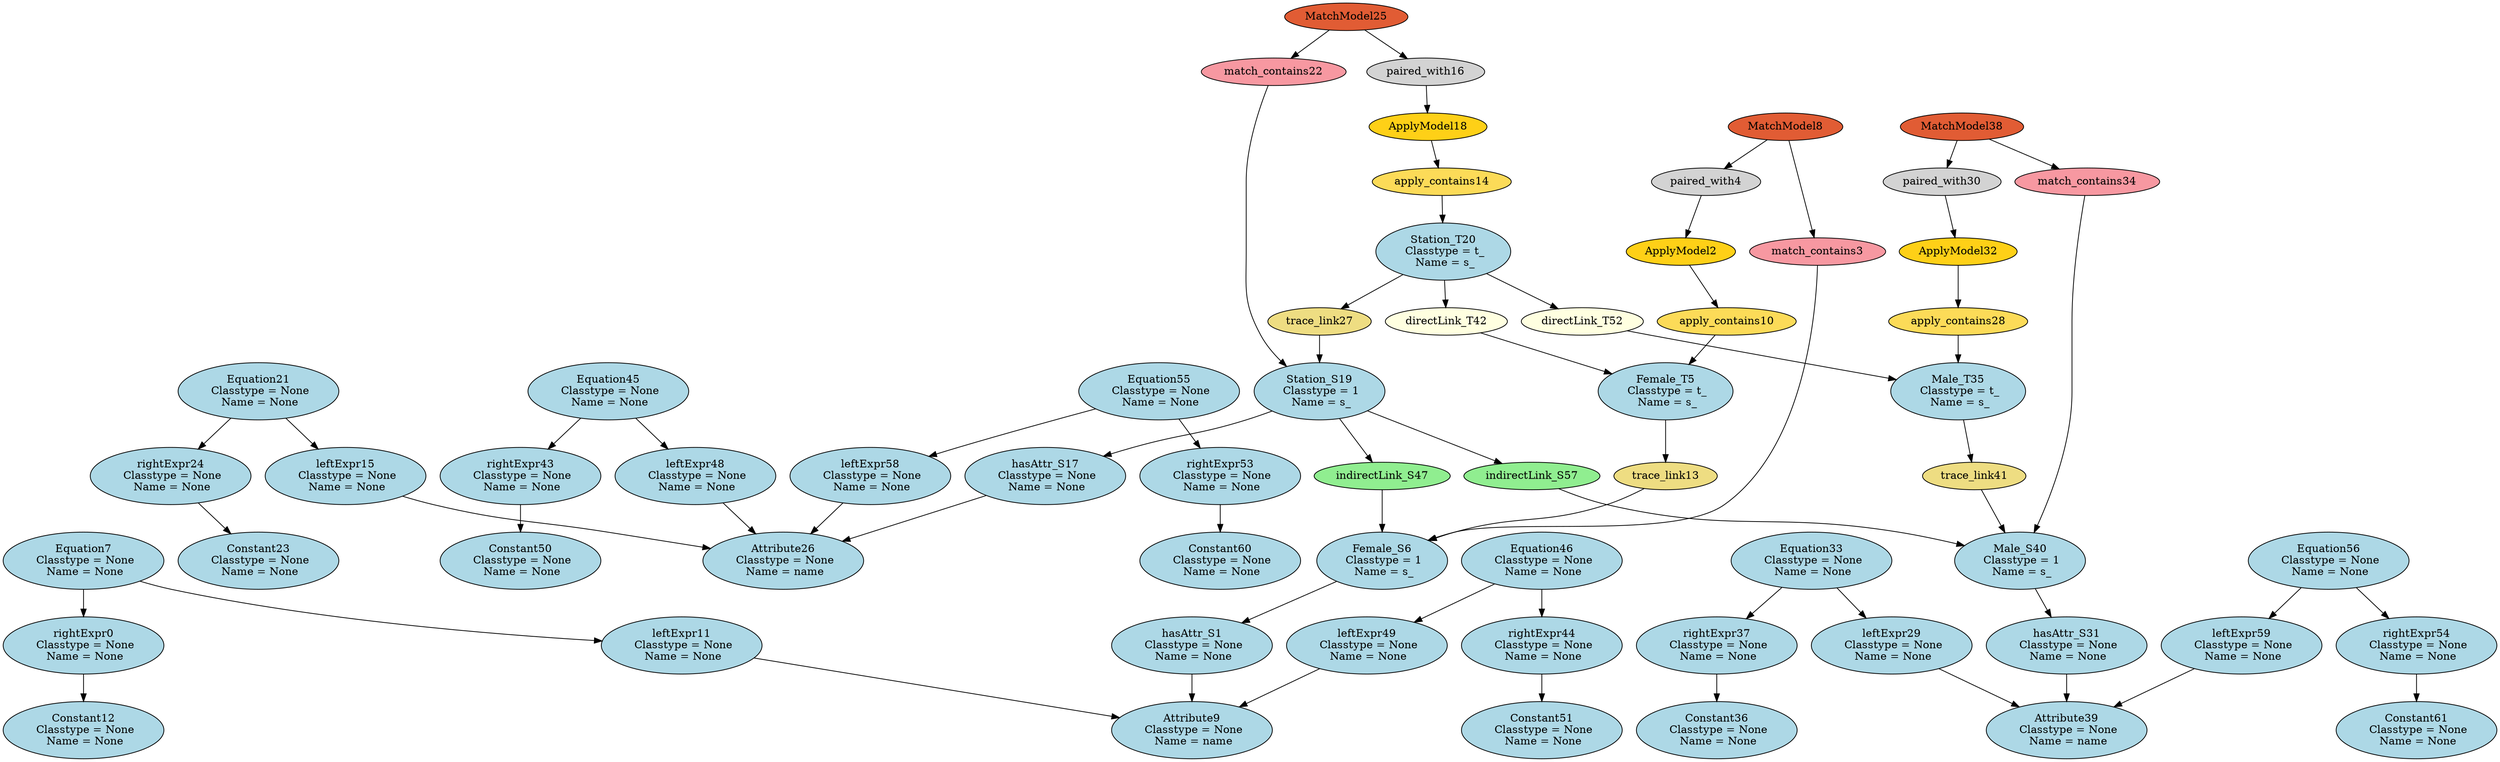 digraph HEmptyPathCondition_HF2F_HS2S_HM2M_HSF2SF_HSM2SM {
"rightExpr0\n Classtype = None\n Name = None" [style=filled, fillcolor=lightblue];
"hasAttr_S1\n Classtype = None\n Name = None" [style=filled, fillcolor=lightblue];
ApplyModel2 [style=filled, fillcolor="#FED017"];
match_contains3 [style=filled, fillcolor="#F798A1"];
paired_with4 [style=filled, fillcolor=lightgray];
"Female_T5\n Classtype = t_\n Name = s_" [style=filled, fillcolor=lightblue];
"Female_S6\n Classtype = 1\n Name = s_" [style=filled, fillcolor=lightblue];
"Equation7\n Classtype = None\n Name = None" [style=filled, fillcolor=lightblue];
MatchModel8 [style=filled, fillcolor="#E15C34"];
"Attribute9\n Classtype = None\n Name = name" [style=filled, fillcolor=lightblue];
apply_contains10 [style=filled, fillcolor="#FCDB58"];
"leftExpr11\n Classtype = None\n Name = None" [style=filled, fillcolor=lightblue];
"Constant12\n Classtype = None\n Name = None" [style=filled, fillcolor=lightblue];
trace_link13 [style=filled, fillcolor=lightgoldenrod];
apply_contains14 [style=filled, fillcolor="#FCDB58"];
"leftExpr15\n Classtype = None\n Name = None" [style=filled, fillcolor=lightblue];
paired_with16 [style=filled, fillcolor=lightgray];
"hasAttr_S17\n Classtype = None\n Name = None" [style=filled, fillcolor=lightblue];
ApplyModel18 [style=filled, fillcolor="#FED017"];
"Station_S19\n Classtype = 1\n Name = s_" [style=filled, fillcolor=lightblue];
"Station_T20\n Classtype = t_\n Name = s_" [style=filled, fillcolor=lightblue];
"Equation21\n Classtype = None\n Name = None" [style=filled, fillcolor=lightblue];
match_contains22 [style=filled, fillcolor="#F798A1"];
"Constant23\n Classtype = None\n Name = None" [style=filled, fillcolor=lightblue];
"rightExpr24\n Classtype = None\n Name = None" [style=filled, fillcolor=lightblue];
MatchModel25 [style=filled, fillcolor="#E15C34"];
"Attribute26\n Classtype = None\n Name = name" [style=filled, fillcolor=lightblue];
trace_link27 [style=filled, fillcolor=lightgoldenrod];
apply_contains28 [style=filled, fillcolor="#FCDB58"];
"leftExpr29\n Classtype = None\n Name = None" [style=filled, fillcolor=lightblue];
paired_with30 [style=filled, fillcolor=lightgray];
"hasAttr_S31\n Classtype = None\n Name = None" [style=filled, fillcolor=lightblue];
ApplyModel32 [style=filled, fillcolor="#FED017"];
"Equation33\n Classtype = None\n Name = None" [style=filled, fillcolor=lightblue];
match_contains34 [style=filled, fillcolor="#F798A1"];
"Male_T35\n Classtype = t_\n Name = s_" [style=filled, fillcolor=lightblue];
"Constant36\n Classtype = None\n Name = None" [style=filled, fillcolor=lightblue];
"rightExpr37\n Classtype = None\n Name = None" [style=filled, fillcolor=lightblue];
MatchModel38 [style=filled, fillcolor="#E15C34"];
"Attribute39\n Classtype = None\n Name = name" [style=filled, fillcolor=lightblue];
"Male_S40\n Classtype = 1\n Name = s_" [style=filled, fillcolor=lightblue];
trace_link41 [style=filled, fillcolor=lightgoldenrod];
"directLink_T42\n" [style=filled, fillcolor=lightyellow];
"rightExpr43\n Classtype = None\n Name = None" [style=filled, fillcolor=lightblue];
"rightExpr44\n Classtype = None\n Name = None" [style=filled, fillcolor=lightblue];
"Equation45\n Classtype = None\n Name = None" [style=filled, fillcolor=lightblue];
"Equation46\n Classtype = None\n Name = None" [style=filled, fillcolor=lightblue];
indirectLink_S47 [style=filled, fillcolor=lightgreen];
"leftExpr48\n Classtype = None\n Name = None" [style=filled, fillcolor=lightblue];
"leftExpr49\n Classtype = None\n Name = None" [style=filled, fillcolor=lightblue];
"Constant50\n Classtype = None\n Name = None" [style=filled, fillcolor=lightblue];
"Constant51\n Classtype = None\n Name = None" [style=filled, fillcolor=lightblue];
"directLink_T52\n" [style=filled, fillcolor=lightyellow];
"rightExpr53\n Classtype = None\n Name = None" [style=filled, fillcolor=lightblue];
"rightExpr54\n Classtype = None\n Name = None" [style=filled, fillcolor=lightblue];
"Equation55\n Classtype = None\n Name = None" [style=filled, fillcolor=lightblue];
"Equation56\n Classtype = None\n Name = None" [style=filled, fillcolor=lightblue];
indirectLink_S57 [style=filled, fillcolor=lightgreen];
"leftExpr58\n Classtype = None\n Name = None" [style=filled, fillcolor=lightblue];
"leftExpr59\n Classtype = None\n Name = None" [style=filled, fillcolor=lightblue];
"Constant60\n Classtype = None\n Name = None" [style=filled, fillcolor=lightblue];
"Constant61\n Classtype = None\n Name = None" [style=filled, fillcolor=lightblue];
"Equation7\n Classtype = None\n Name = None" -> "rightExpr0\n Classtype = None\n Name = None";
"rightExpr0\n Classtype = None\n Name = None" -> "Constant12\n Classtype = None\n Name = None";
"Female_S6\n Classtype = 1\n Name = s_" -> "hasAttr_S1\n Classtype = None\n Name = None";
"hasAttr_S1\n Classtype = None\n Name = None" -> "Attribute9\n Classtype = None\n Name = name";
paired_with4 -> ApplyModel2;
ApplyModel2 -> apply_contains10;
MatchModel8 -> match_contains3;
match_contains3 -> "Female_S6\n Classtype = 1\n Name = s_";
MatchModel8 -> paired_with4;
apply_contains10 -> "Female_T5\n Classtype = t_\n Name = s_";
"Equation7\n Classtype = None\n Name = None" -> "leftExpr11\n Classtype = None\n Name = None";
"leftExpr11\n Classtype = None\n Name = None" -> "Attribute9\n Classtype = None\n Name = name";
trace_link13 -> "Female_S6\n Classtype = 1\n Name = s_";
"Female_T5\n Classtype = t_\n Name = s_" -> trace_link13;
ApplyModel18 -> apply_contains14;
apply_contains14 -> "Station_T20\n Classtype = t_\n Name = s_";
"Equation21\n Classtype = None\n Name = None" -> "leftExpr15\n Classtype = None\n Name = None";
"leftExpr15\n Classtype = None\n Name = None" -> "Attribute26\n Classtype = None\n Name = name";
MatchModel25 -> paired_with16;
paired_with16 -> ApplyModel18;
"Station_S19\n Classtype = 1\n Name = s_" -> "hasAttr_S17\n Classtype = None\n Name = None";
"hasAttr_S17\n Classtype = None\n Name = None" -> "Attribute26\n Classtype = None\n Name = name";
match_contains22 -> "Station_S19\n Classtype = 1\n Name = s_";
"Equation21\n Classtype = None\n Name = None" -> "rightExpr24\n Classtype = None\n Name = None";
MatchModel25 -> match_contains22;
"rightExpr24\n Classtype = None\n Name = None" -> "Constant23\n Classtype = None\n Name = None";
trace_link27 -> "Station_S19\n Classtype = 1\n Name = s_";
"Station_T20\n Classtype = t_\n Name = s_" -> trace_link27;
ApplyModel32 -> apply_contains28;
apply_contains28 -> "Male_T35\n Classtype = t_\n Name = s_";
"Equation33\n Classtype = None\n Name = None" -> "leftExpr29\n Classtype = None\n Name = None";
"leftExpr29\n Classtype = None\n Name = None" -> "Attribute39\n Classtype = None\n Name = name";
MatchModel38 -> paired_with30;
paired_with30 -> ApplyModel32;
"Male_S40\n Classtype = 1\n Name = s_" -> "hasAttr_S31\n Classtype = None\n Name = None";
"hasAttr_S31\n Classtype = None\n Name = None" -> "Attribute39\n Classtype = None\n Name = name";
"Equation33\n Classtype = None\n Name = None" -> "rightExpr37\n Classtype = None\n Name = None";
MatchModel38 -> match_contains34;
match_contains34 -> "Male_S40\n Classtype = 1\n Name = s_";
"rightExpr37\n Classtype = None\n Name = None" -> "Constant36\n Classtype = None\n Name = None";
trace_link41 -> "Male_S40\n Classtype = 1\n Name = s_";
"Male_T35\n Classtype = t_\n Name = s_" -> trace_link41;
"Station_S19\n Classtype = 1\n Name = s_" -> indirectLink_S47;
indirectLink_S47 -> "Female_S6\n Classtype = 1\n Name = s_";
"Equation45\n Classtype = None\n Name = None" -> "rightExpr43\n Classtype = None\n Name = None";
"Equation45\n Classtype = None\n Name = None" -> "leftExpr48\n Classtype = None\n Name = None";
"rightExpr43\n Classtype = None\n Name = None" -> "Constant50\n Classtype = None\n Name = None";
"Equation46\n Classtype = None\n Name = None" -> "rightExpr44\n Classtype = None\n Name = None";
"Equation46\n Classtype = None\n Name = None" -> "leftExpr49\n Classtype = None\n Name = None";
"rightExpr44\n Classtype = None\n Name = None" -> "Constant51\n Classtype = None\n Name = None";
"leftExpr48\n Classtype = None\n Name = None" -> "Attribute26\n Classtype = None\n Name = name";
"leftExpr49\n Classtype = None\n Name = None" -> "Attribute9\n Classtype = None\n Name = name";
"Station_T20\n Classtype = t_\n Name = s_" -> "directLink_T42\n";
"directLink_T42\n" -> "Female_T5\n Classtype = t_\n Name = s_";
"Station_S19\n Classtype = 1\n Name = s_" -> indirectLink_S57;
indirectLink_S57 -> "Male_S40\n Classtype = 1\n Name = s_";
"Station_T20\n Classtype = t_\n Name = s_" -> "directLink_T52\n";
"directLink_T52\n" -> "Male_T35\n Classtype = t_\n Name = s_";
"Equation55\n Classtype = None\n Name = None" -> "rightExpr53\n Classtype = None\n Name = None";
"Equation55\n Classtype = None\n Name = None" -> "leftExpr58\n Classtype = None\n Name = None";
"rightExpr53\n Classtype = None\n Name = None" -> "Constant60\n Classtype = None\n Name = None";
"Equation56\n Classtype = None\n Name = None" -> "rightExpr54\n Classtype = None\n Name = None";
"Equation56\n Classtype = None\n Name = None" -> "leftExpr59\n Classtype = None\n Name = None";
"rightExpr54\n Classtype = None\n Name = None" -> "Constant61\n Classtype = None\n Name = None";
"leftExpr58\n Classtype = None\n Name = None" -> "Attribute26\n Classtype = None\n Name = name";
"leftExpr59\n Classtype = None\n Name = None" -> "Attribute39\n Classtype = None\n Name = name";
}
